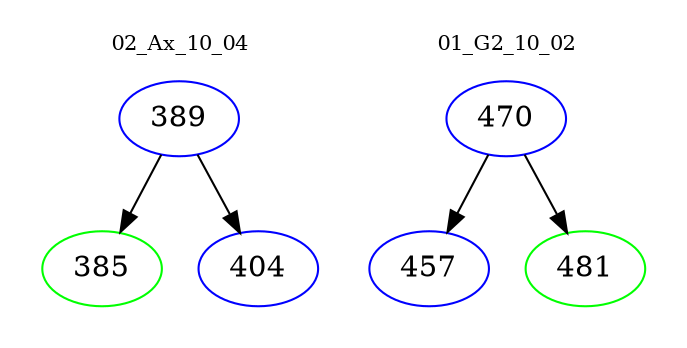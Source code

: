 digraph{
subgraph cluster_0 {
color = white
label = "02_Ax_10_04";
fontsize=10;
T0_389 [label="389", color="blue"]
T0_389 -> T0_385 [color="black"]
T0_385 [label="385", color="green"]
T0_389 -> T0_404 [color="black"]
T0_404 [label="404", color="blue"]
}
subgraph cluster_1 {
color = white
label = "01_G2_10_02";
fontsize=10;
T1_470 [label="470", color="blue"]
T1_470 -> T1_457 [color="black"]
T1_457 [label="457", color="blue"]
T1_470 -> T1_481 [color="black"]
T1_481 [label="481", color="green"]
}
}
